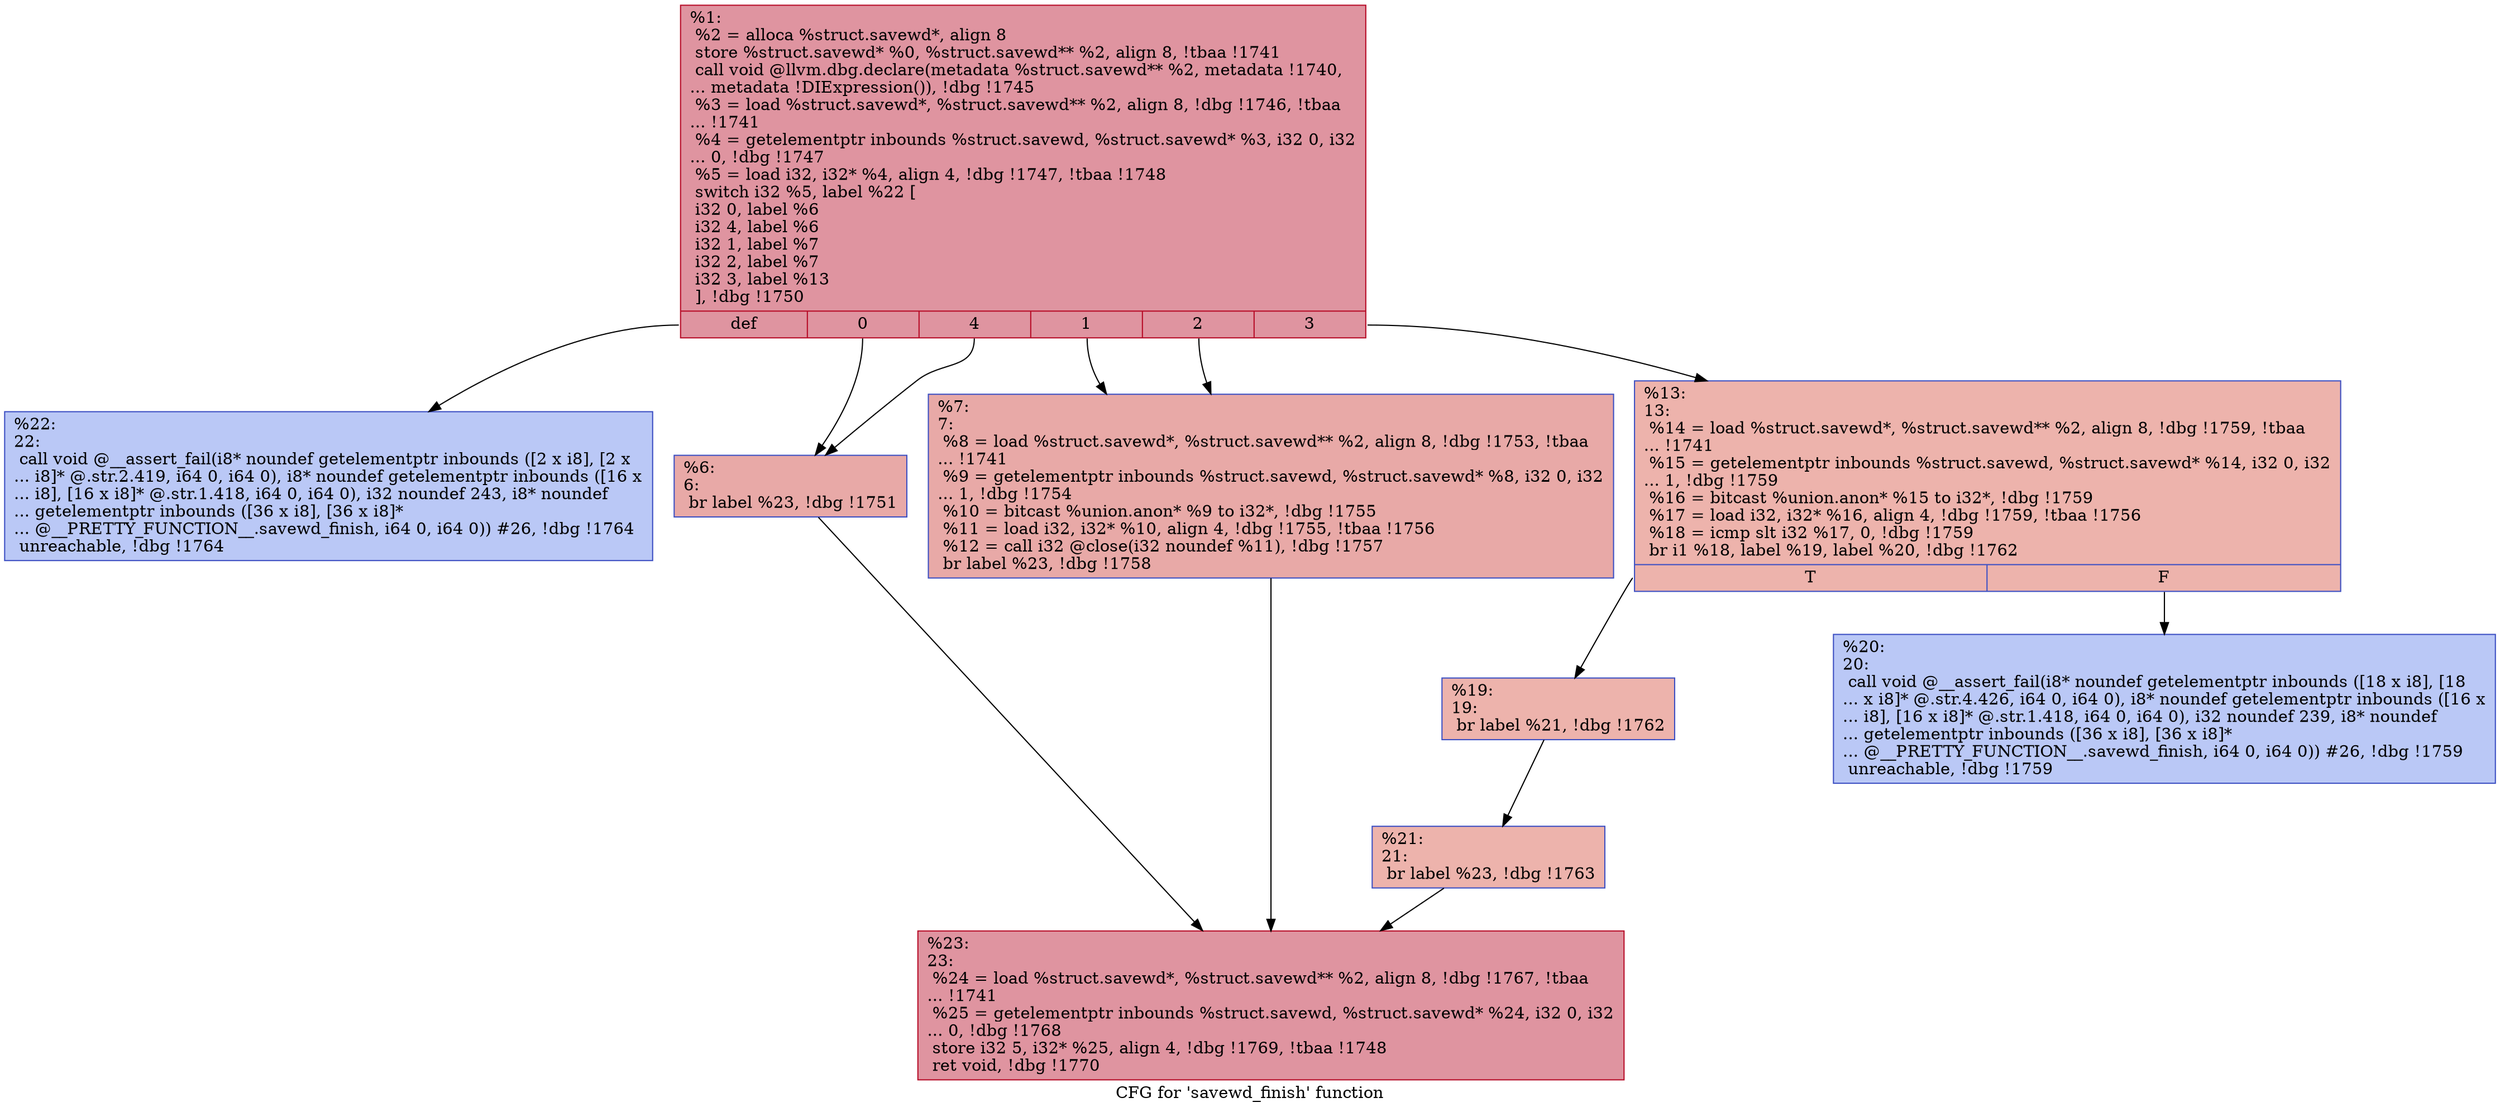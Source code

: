 digraph "CFG for 'savewd_finish' function" {
	label="CFG for 'savewd_finish' function";

	Node0x1b407d0 [shape=record,color="#b70d28ff", style=filled, fillcolor="#b70d2870",label="{%1:\l  %2 = alloca %struct.savewd*, align 8\l  store %struct.savewd* %0, %struct.savewd** %2, align 8, !tbaa !1741\l  call void @llvm.dbg.declare(metadata %struct.savewd** %2, metadata !1740,\l... metadata !DIExpression()), !dbg !1745\l  %3 = load %struct.savewd*, %struct.savewd** %2, align 8, !dbg !1746, !tbaa\l... !1741\l  %4 = getelementptr inbounds %struct.savewd, %struct.savewd* %3, i32 0, i32\l... 0, !dbg !1747\l  %5 = load i32, i32* %4, align 4, !dbg !1747, !tbaa !1748\l  switch i32 %5, label %22 [\l    i32 0, label %6\l    i32 4, label %6\l    i32 1, label %7\l    i32 2, label %7\l    i32 3, label %13\l  ], !dbg !1750\l|{<s0>def|<s1>0|<s2>4|<s3>1|<s4>2|<s5>3}}"];
	Node0x1b407d0:s0 -> Node0x1b40a00;
	Node0x1b407d0:s1 -> Node0x1b40820;
	Node0x1b407d0:s2 -> Node0x1b40820;
	Node0x1b407d0:s3 -> Node0x1b40870;
	Node0x1b407d0:s4 -> Node0x1b40870;
	Node0x1b407d0:s5 -> Node0x1b408c0;
	Node0x1b40820 [shape=record,color="#3d50c3ff", style=filled, fillcolor="#ca3b3770",label="{%6:\l6:                                                \l  br label %23, !dbg !1751\l}"];
	Node0x1b40820 -> Node0x1b40a50;
	Node0x1b40870 [shape=record,color="#3d50c3ff", style=filled, fillcolor="#ca3b3770",label="{%7:\l7:                                                \l  %8 = load %struct.savewd*, %struct.savewd** %2, align 8, !dbg !1753, !tbaa\l... !1741\l  %9 = getelementptr inbounds %struct.savewd, %struct.savewd* %8, i32 0, i32\l... 1, !dbg !1754\l  %10 = bitcast %union.anon* %9 to i32*, !dbg !1755\l  %11 = load i32, i32* %10, align 4, !dbg !1755, !tbaa !1756\l  %12 = call i32 @close(i32 noundef %11), !dbg !1757\l  br label %23, !dbg !1758\l}"];
	Node0x1b40870 -> Node0x1b40a50;
	Node0x1b408c0 [shape=record,color="#3d50c3ff", style=filled, fillcolor="#d6524470",label="{%13:\l13:                                               \l  %14 = load %struct.savewd*, %struct.savewd** %2, align 8, !dbg !1759, !tbaa\l... !1741\l  %15 = getelementptr inbounds %struct.savewd, %struct.savewd* %14, i32 0, i32\l... 1, !dbg !1759\l  %16 = bitcast %union.anon* %15 to i32*, !dbg !1759\l  %17 = load i32, i32* %16, align 4, !dbg !1759, !tbaa !1756\l  %18 = icmp slt i32 %17, 0, !dbg !1759\l  br i1 %18, label %19, label %20, !dbg !1762\l|{<s0>T|<s1>F}}"];
	Node0x1b408c0:s0 -> Node0x1b40910;
	Node0x1b408c0:s1 -> Node0x1b40960;
	Node0x1b40910 [shape=record,color="#3d50c3ff", style=filled, fillcolor="#d6524470",label="{%19:\l19:                                               \l  br label %21, !dbg !1762\l}"];
	Node0x1b40910 -> Node0x1b409b0;
	Node0x1b40960 [shape=record,color="#3d50c3ff", style=filled, fillcolor="#6282ea70",label="{%20:\l20:                                               \l  call void @__assert_fail(i8* noundef getelementptr inbounds ([18 x i8], [18\l... x i8]* @.str.4.426, i64 0, i64 0), i8* noundef getelementptr inbounds ([16 x\l... i8], [16 x i8]* @.str.1.418, i64 0, i64 0), i32 noundef 239, i8* noundef\l... getelementptr inbounds ([36 x i8], [36 x i8]*\l... @__PRETTY_FUNCTION__.savewd_finish, i64 0, i64 0)) #26, !dbg !1759\l  unreachable, !dbg !1759\l}"];
	Node0x1b409b0 [shape=record,color="#3d50c3ff", style=filled, fillcolor="#d6524470",label="{%21:\l21:                                               \l  br label %23, !dbg !1763\l}"];
	Node0x1b409b0 -> Node0x1b40a50;
	Node0x1b40a00 [shape=record,color="#3d50c3ff", style=filled, fillcolor="#6282ea70",label="{%22:\l22:                                               \l  call void @__assert_fail(i8* noundef getelementptr inbounds ([2 x i8], [2 x\l... i8]* @.str.2.419, i64 0, i64 0), i8* noundef getelementptr inbounds ([16 x\l... i8], [16 x i8]* @.str.1.418, i64 0, i64 0), i32 noundef 243, i8* noundef\l... getelementptr inbounds ([36 x i8], [36 x i8]*\l... @__PRETTY_FUNCTION__.savewd_finish, i64 0, i64 0)) #26, !dbg !1764\l  unreachable, !dbg !1764\l}"];
	Node0x1b40a50 [shape=record,color="#b70d28ff", style=filled, fillcolor="#b70d2870",label="{%23:\l23:                                               \l  %24 = load %struct.savewd*, %struct.savewd** %2, align 8, !dbg !1767, !tbaa\l... !1741\l  %25 = getelementptr inbounds %struct.savewd, %struct.savewd* %24, i32 0, i32\l... 0, !dbg !1768\l  store i32 5, i32* %25, align 4, !dbg !1769, !tbaa !1748\l  ret void, !dbg !1770\l}"];
}
